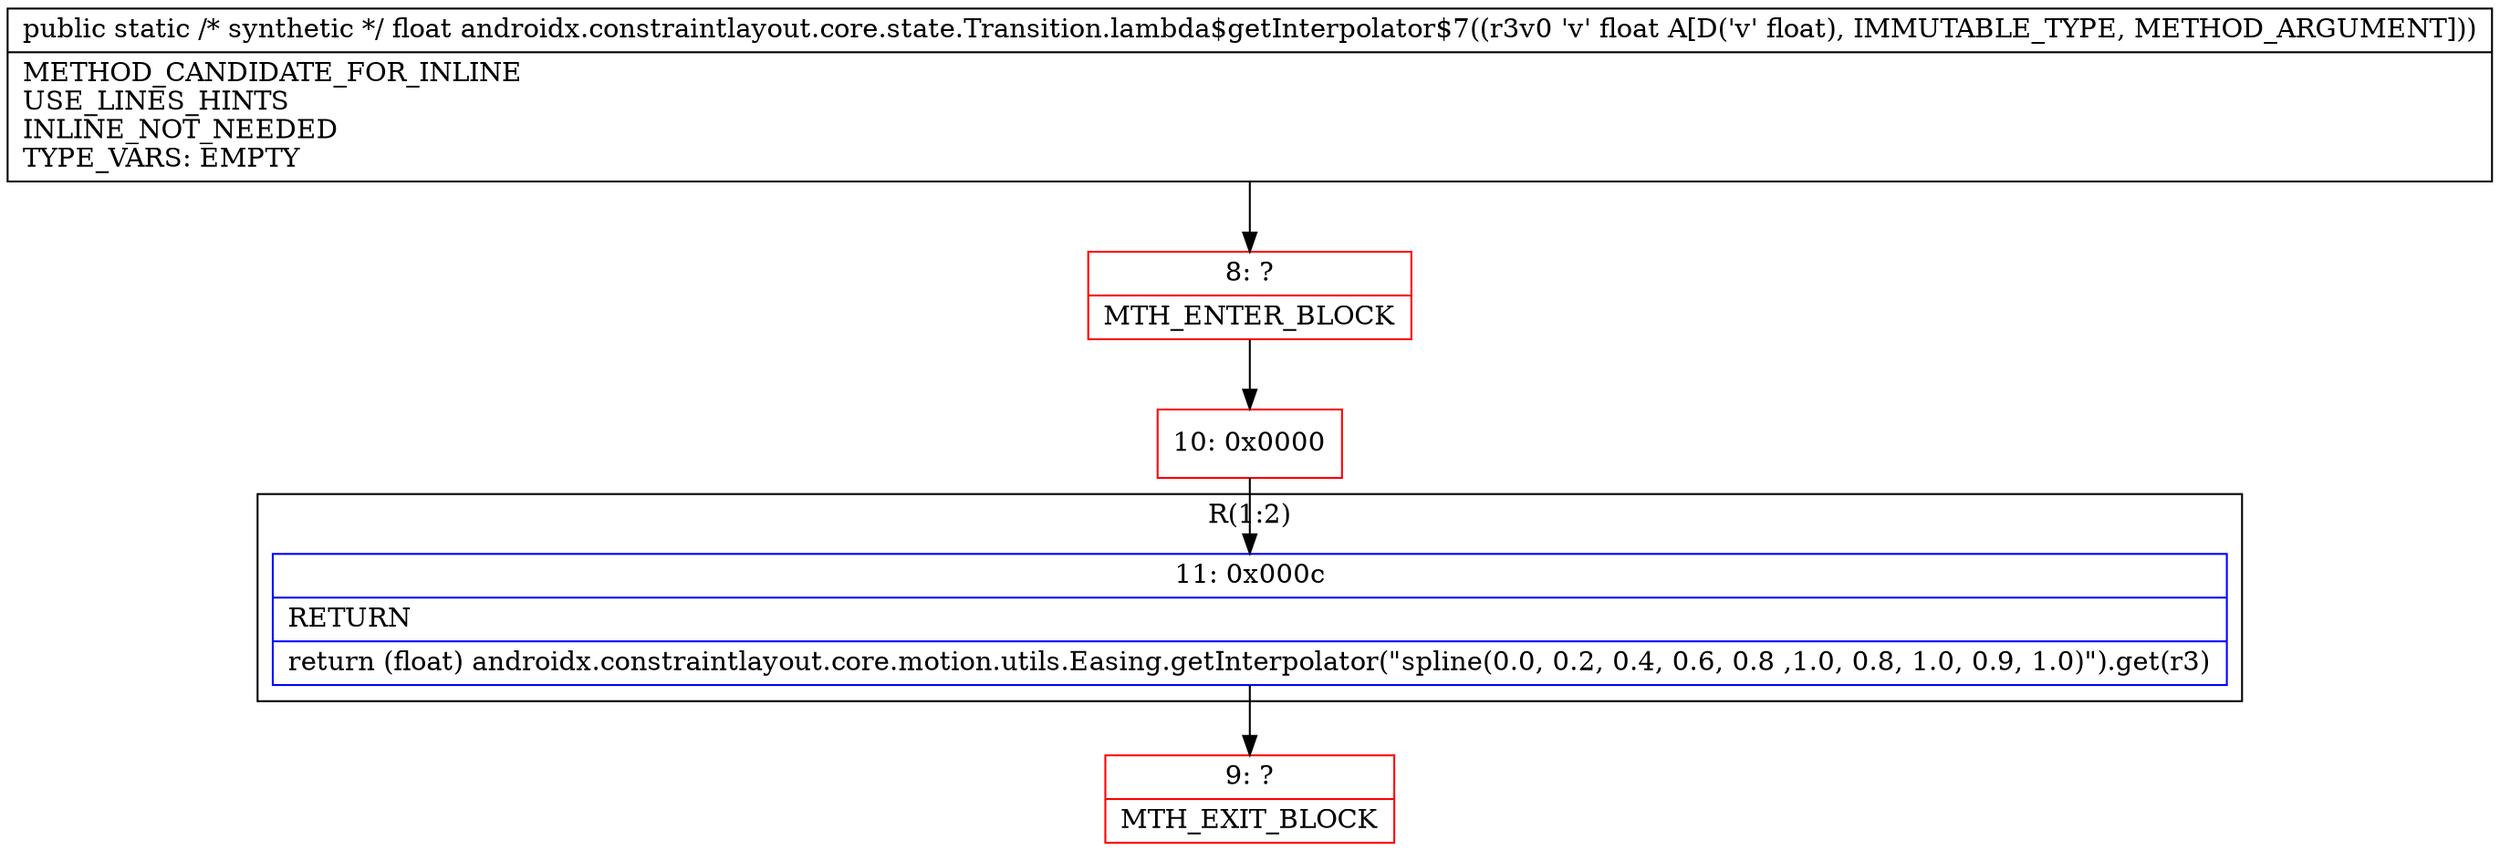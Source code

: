 digraph "CFG forandroidx.constraintlayout.core.state.Transition.lambda$getInterpolator$7(F)F" {
subgraph cluster_Region_1330828681 {
label = "R(1:2)";
node [shape=record,color=blue];
Node_11 [shape=record,label="{11\:\ 0x000c|RETURN\l|return (float) androidx.constraintlayout.core.motion.utils.Easing.getInterpolator(\"spline(0.0, 0.2, 0.4, 0.6, 0.8 ,1.0, 0.8, 1.0, 0.9, 1.0)\").get(r3)\l}"];
}
Node_8 [shape=record,color=red,label="{8\:\ ?|MTH_ENTER_BLOCK\l}"];
Node_10 [shape=record,color=red,label="{10\:\ 0x0000}"];
Node_9 [shape=record,color=red,label="{9\:\ ?|MTH_EXIT_BLOCK\l}"];
MethodNode[shape=record,label="{public static \/* synthetic *\/ float androidx.constraintlayout.core.state.Transition.lambda$getInterpolator$7((r3v0 'v' float A[D('v' float), IMMUTABLE_TYPE, METHOD_ARGUMENT]))  | METHOD_CANDIDATE_FOR_INLINE\lUSE_LINES_HINTS\lINLINE_NOT_NEEDED\lTYPE_VARS: EMPTY\l}"];
MethodNode -> Node_8;Node_11 -> Node_9;
Node_8 -> Node_10;
Node_10 -> Node_11;
}

